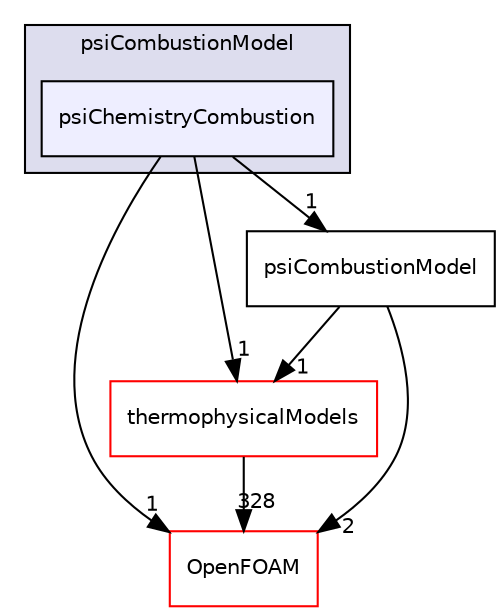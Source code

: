 digraph "src/combustionModels/psiCombustionModel/psiChemistryCombustion" {
  bgcolor=transparent;
  compound=true
  node [ fontsize="10", fontname="Helvetica"];
  edge [ labelfontsize="10", labelfontname="Helvetica"];
  subgraph clusterdir_a8d6620fa9f1693a4e689cfecb536ff8 {
    graph [ bgcolor="#ddddee", pencolor="black", label="psiCombustionModel" fontname="Helvetica", fontsize="10", URL="dir_a8d6620fa9f1693a4e689cfecb536ff8.html"]
  dir_59a6d694d9a6f49a42ab77e2a0383529 [shape=box, label="psiChemistryCombustion", style="filled", fillcolor="#eeeeff", pencolor="black", URL="dir_59a6d694d9a6f49a42ab77e2a0383529.html"];
  }
  dir_2778d089ec5c4f66810b11f753867003 [shape=box label="thermophysicalModels" color="red" URL="dir_2778d089ec5c4f66810b11f753867003.html"];
  dir_c5473ff19b20e6ec4dfe5c310b3778a8 [shape=box label="OpenFOAM" color="red" URL="dir_c5473ff19b20e6ec4dfe5c310b3778a8.html"];
  dir_be6ca0c5340a41e845fe2aaa823aed2e [shape=box label="psiCombustionModel" URL="dir_be6ca0c5340a41e845fe2aaa823aed2e.html"];
  dir_59a6d694d9a6f49a42ab77e2a0383529->dir_2778d089ec5c4f66810b11f753867003 [headlabel="1", labeldistance=1.5 headhref="dir_000758_001229.html"];
  dir_59a6d694d9a6f49a42ab77e2a0383529->dir_c5473ff19b20e6ec4dfe5c310b3778a8 [headlabel="1", labeldistance=1.5 headhref="dir_000758_001888.html"];
  dir_59a6d694d9a6f49a42ab77e2a0383529->dir_be6ca0c5340a41e845fe2aaa823aed2e [headlabel="1", labeldistance=1.5 headhref="dir_000758_000759.html"];
  dir_2778d089ec5c4f66810b11f753867003->dir_c5473ff19b20e6ec4dfe5c310b3778a8 [headlabel="328", labeldistance=1.5 headhref="dir_001229_001888.html"];
  dir_be6ca0c5340a41e845fe2aaa823aed2e->dir_2778d089ec5c4f66810b11f753867003 [headlabel="1", labeldistance=1.5 headhref="dir_000759_001229.html"];
  dir_be6ca0c5340a41e845fe2aaa823aed2e->dir_c5473ff19b20e6ec4dfe5c310b3778a8 [headlabel="2", labeldistance=1.5 headhref="dir_000759_001888.html"];
}

